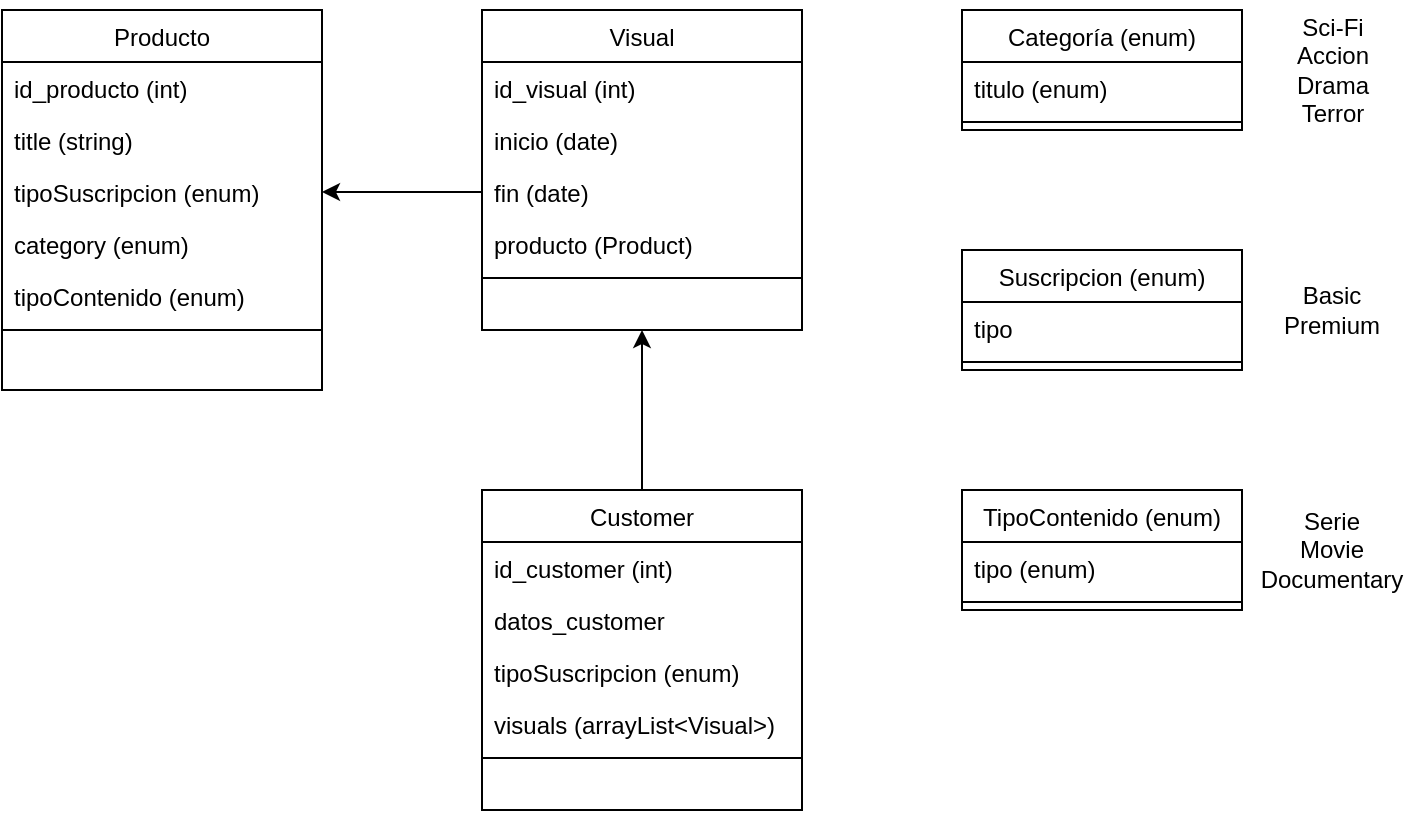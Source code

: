 <mxfile version="13.7.9" type="github">
  <diagram id="C5RBs43oDa-KdzZeNtuy" name="Page-1">
    <mxGraphModel dx="1550" dy="799" grid="1" gridSize="10" guides="1" tooltips="1" connect="1" arrows="1" fold="1" page="1" pageScale="1" pageWidth="1169" pageHeight="827" math="0" shadow="0">
      <root>
        <mxCell id="WIyWlLk6GJQsqaUBKTNV-0" />
        <mxCell id="WIyWlLk6GJQsqaUBKTNV-1" parent="WIyWlLk6GJQsqaUBKTNV-0" />
        <mxCell id="ZiFoNmsZpU-OU7fzBLYT-61" style="edgeStyle=orthogonalEdgeStyle;rounded=0;orthogonalLoop=1;jettySize=auto;html=1;exitX=0.5;exitY=0;exitDx=0;exitDy=0;entryX=0.5;entryY=1;entryDx=0;entryDy=0;" parent="WIyWlLk6GJQsqaUBKTNV-1" source="ZiFoNmsZpU-OU7fzBLYT-58" target="ZiFoNmsZpU-OU7fzBLYT-50" edge="1">
          <mxGeometry relative="1" as="geometry" />
        </mxCell>
        <mxCell id="ZiFoNmsZpU-OU7fzBLYT-65" value="&lt;div&gt;Sci-Fi&lt;/div&gt;&lt;div&gt;Accion&lt;/div&gt;&lt;div&gt;Drama&lt;/div&gt;&lt;div&gt;Terror&lt;br&gt;&lt;/div&gt;" style="text;html=1;strokeColor=none;fillColor=none;align=center;verticalAlign=middle;whiteSpace=wrap;rounded=0;" parent="WIyWlLk6GJQsqaUBKTNV-1" vertex="1">
          <mxGeometry x="717.5" y="115" width="55" height="70" as="geometry" />
        </mxCell>
        <mxCell id="qG1Iwb79NHpFp9lVlS5A-1" value="&lt;div&gt;Basic&lt;/div&gt;&lt;div&gt;Premium&lt;/div&gt;" style="text;html=1;strokeColor=none;fillColor=none;align=center;verticalAlign=middle;whiteSpace=wrap;rounded=0;" parent="WIyWlLk6GJQsqaUBKTNV-1" vertex="1">
          <mxGeometry x="710" y="250" width="70" height="40" as="geometry" />
        </mxCell>
        <mxCell id="ZiFoNmsZpU-OU7fzBLYT-53" style="edgeStyle=orthogonalEdgeStyle;rounded=0;orthogonalLoop=1;jettySize=auto;html=1;entryX=1;entryY=0.5;entryDx=0;entryDy=0;exitX=0;exitY=0.5;exitDx=0;exitDy=0;" parent="WIyWlLk6GJQsqaUBKTNV-1" source="ZiFoNmsZpU-OU7fzBLYT-55" target="ZiFoNmsZpU-OU7fzBLYT-67" edge="1">
          <mxGeometry relative="1" as="geometry">
            <mxPoint x="350" y="150" as="targetPoint" />
            <mxPoint x="340" y="200" as="sourcePoint" />
          </mxGeometry>
        </mxCell>
        <mxCell id="zkfFHV4jXpPFQw0GAbJ--0" value="Producto" style="swimlane;fontStyle=0;align=center;verticalAlign=top;childLayout=stackLayout;horizontal=1;startSize=26;horizontalStack=0;resizeParent=1;resizeLast=0;collapsible=1;marginBottom=0;rounded=0;shadow=0;strokeWidth=1;" parent="WIyWlLk6GJQsqaUBKTNV-1" vertex="1">
          <mxGeometry x="80" y="120" width="160" height="190" as="geometry">
            <mxRectangle x="230" y="140" width="160" height="26" as="alternateBounds" />
          </mxGeometry>
        </mxCell>
        <mxCell id="zkfFHV4jXpPFQw0GAbJ--1" value="id_producto (int)" style="text;align=left;verticalAlign=top;spacingLeft=4;spacingRight=4;overflow=hidden;rotatable=0;points=[[0,0.5],[1,0.5]];portConstraint=eastwest;" parent="zkfFHV4jXpPFQw0GAbJ--0" vertex="1">
          <mxGeometry y="26" width="160" height="26" as="geometry" />
        </mxCell>
        <mxCell id="_sBajtaxK4zDB-fEZhKN-2" value="title (string)" style="text;align=left;verticalAlign=top;spacingLeft=4;spacingRight=4;overflow=hidden;rotatable=0;points=[[0,0.5],[1,0.5]];portConstraint=eastwest;" vertex="1" parent="zkfFHV4jXpPFQw0GAbJ--0">
          <mxGeometry y="52" width="160" height="26" as="geometry" />
        </mxCell>
        <mxCell id="ZiFoNmsZpU-OU7fzBLYT-67" value="tipoSuscripcion (enum)" style="text;align=left;verticalAlign=top;spacingLeft=4;spacingRight=4;overflow=hidden;rotatable=0;points=[[0,0.5],[1,0.5]];portConstraint=eastwest;" parent="zkfFHV4jXpPFQw0GAbJ--0" vertex="1">
          <mxGeometry y="78" width="160" height="26" as="geometry" />
        </mxCell>
        <mxCell id="_sBajtaxK4zDB-fEZhKN-3" value="category (enum)" style="text;align=left;verticalAlign=top;spacingLeft=4;spacingRight=4;overflow=hidden;rotatable=0;points=[[0,0.5],[1,0.5]];portConstraint=eastwest;" vertex="1" parent="zkfFHV4jXpPFQw0GAbJ--0">
          <mxGeometry y="104" width="160" height="26" as="geometry" />
        </mxCell>
        <mxCell id="_sBajtaxK4zDB-fEZhKN-4" value="tipoContenido (enum)" style="text;align=left;verticalAlign=top;spacingLeft=4;spacingRight=4;overflow=hidden;rotatable=0;points=[[0,0.5],[1,0.5]];portConstraint=eastwest;" vertex="1" parent="zkfFHV4jXpPFQw0GAbJ--0">
          <mxGeometry y="130" width="160" height="26" as="geometry" />
        </mxCell>
        <mxCell id="zkfFHV4jXpPFQw0GAbJ--4" value="" style="line;html=1;strokeWidth=1;align=left;verticalAlign=middle;spacingTop=-1;spacingLeft=3;spacingRight=3;rotatable=0;labelPosition=right;points=[];portConstraint=eastwest;" parent="zkfFHV4jXpPFQw0GAbJ--0" vertex="1">
          <mxGeometry y="156" width="160" height="8" as="geometry" />
        </mxCell>
        <mxCell id="ZiFoNmsZpU-OU7fzBLYT-50" value="Visual" style="swimlane;fontStyle=0;align=center;verticalAlign=top;childLayout=stackLayout;horizontal=1;startSize=26;horizontalStack=0;resizeParent=1;resizeLast=0;collapsible=1;marginBottom=0;rounded=0;shadow=0;strokeWidth=1;" parent="WIyWlLk6GJQsqaUBKTNV-1" vertex="1">
          <mxGeometry x="320" y="120" width="160" height="160" as="geometry">
            <mxRectangle x="230" y="140" width="160" height="26" as="alternateBounds" />
          </mxGeometry>
        </mxCell>
        <mxCell id="ZiFoNmsZpU-OU7fzBLYT-51" value="id_visual (int)" style="text;align=left;verticalAlign=top;spacingLeft=4;spacingRight=4;overflow=hidden;rotatable=0;points=[[0,0.5],[1,0.5]];portConstraint=eastwest;" parent="ZiFoNmsZpU-OU7fzBLYT-50" vertex="1">
          <mxGeometry y="26" width="160" height="26" as="geometry" />
        </mxCell>
        <mxCell id="ZiFoNmsZpU-OU7fzBLYT-54" value="inicio (date)" style="text;align=left;verticalAlign=top;spacingLeft=4;spacingRight=4;overflow=hidden;rotatable=0;points=[[0,0.5],[1,0.5]];portConstraint=eastwest;" parent="ZiFoNmsZpU-OU7fzBLYT-50" vertex="1">
          <mxGeometry y="52" width="160" height="26" as="geometry" />
        </mxCell>
        <mxCell id="ZiFoNmsZpU-OU7fzBLYT-55" value="fin (date)" style="text;align=left;verticalAlign=top;spacingLeft=4;spacingRight=4;overflow=hidden;rotatable=0;points=[[0,0.5],[1,0.5]];portConstraint=eastwest;" parent="ZiFoNmsZpU-OU7fzBLYT-50" vertex="1">
          <mxGeometry y="78" width="160" height="26" as="geometry" />
        </mxCell>
        <mxCell id="ZiFoNmsZpU-OU7fzBLYT-56" value="producto (Product)" style="text;align=left;verticalAlign=top;spacingLeft=4;spacingRight=4;overflow=hidden;rotatable=0;points=[[0,0.5],[1,0.5]];portConstraint=eastwest;" parent="ZiFoNmsZpU-OU7fzBLYT-50" vertex="1">
          <mxGeometry y="104" width="160" height="26" as="geometry" />
        </mxCell>
        <mxCell id="ZiFoNmsZpU-OU7fzBLYT-52" value="" style="line;html=1;strokeWidth=1;align=left;verticalAlign=middle;spacingTop=-1;spacingLeft=3;spacingRight=3;rotatable=0;labelPosition=right;points=[];portConstraint=eastwest;" parent="ZiFoNmsZpU-OU7fzBLYT-50" vertex="1">
          <mxGeometry y="130" width="160" height="8" as="geometry" />
        </mxCell>
        <mxCell id="ZiFoNmsZpU-OU7fzBLYT-58" value="Customer" style="swimlane;fontStyle=0;align=center;verticalAlign=top;childLayout=stackLayout;horizontal=1;startSize=26;horizontalStack=0;resizeParent=1;resizeLast=0;collapsible=1;marginBottom=0;rounded=0;shadow=0;strokeWidth=1;" parent="WIyWlLk6GJQsqaUBKTNV-1" vertex="1">
          <mxGeometry x="320" y="360" width="160" height="160" as="geometry">
            <mxRectangle x="230" y="140" width="160" height="26" as="alternateBounds" />
          </mxGeometry>
        </mxCell>
        <mxCell id="ZiFoNmsZpU-OU7fzBLYT-59" value="id_customer (int)" style="text;align=left;verticalAlign=top;spacingLeft=4;spacingRight=4;overflow=hidden;rotatable=0;points=[[0,0.5],[1,0.5]];portConstraint=eastwest;" parent="ZiFoNmsZpU-OU7fzBLYT-58" vertex="1">
          <mxGeometry y="26" width="160" height="26" as="geometry" />
        </mxCell>
        <mxCell id="qG1Iwb79NHpFp9lVlS5A-2" value="datos_customer" style="text;align=left;verticalAlign=top;spacingLeft=4;spacingRight=4;overflow=hidden;rotatable=0;points=[[0,0.5],[1,0.5]];portConstraint=eastwest;" parent="ZiFoNmsZpU-OU7fzBLYT-58" vertex="1">
          <mxGeometry y="52" width="160" height="26" as="geometry" />
        </mxCell>
        <mxCell id="qG1Iwb79NHpFp9lVlS5A-3" value="tipoSuscripcion (enum)" style="text;align=left;verticalAlign=top;spacingLeft=4;spacingRight=4;overflow=hidden;rotatable=0;points=[[0,0.5],[1,0.5]];portConstraint=eastwest;" parent="ZiFoNmsZpU-OU7fzBLYT-58" vertex="1">
          <mxGeometry y="78" width="160" height="26" as="geometry" />
        </mxCell>
        <mxCell id="qG1Iwb79NHpFp9lVlS5A-4" value="visuals (arrayList&lt;Visual&gt;)" style="text;align=left;verticalAlign=top;spacingLeft=4;spacingRight=4;overflow=hidden;rotatable=0;points=[[0,0.5],[1,0.5]];portConstraint=eastwest;" parent="ZiFoNmsZpU-OU7fzBLYT-58" vertex="1">
          <mxGeometry y="104" width="160" height="26" as="geometry" />
        </mxCell>
        <mxCell id="ZiFoNmsZpU-OU7fzBLYT-60" value="" style="line;html=1;strokeWidth=1;align=left;verticalAlign=middle;spacingTop=-1;spacingLeft=3;spacingRight=3;rotatable=0;labelPosition=right;points=[];portConstraint=eastwest;" parent="ZiFoNmsZpU-OU7fzBLYT-58" vertex="1">
          <mxGeometry y="130" width="160" height="8" as="geometry" />
        </mxCell>
        <mxCell id="_sBajtaxK4zDB-fEZhKN-5" value="&lt;div&gt;Serie&lt;/div&gt;&lt;div&gt;Movie&lt;/div&gt;&lt;div&gt;Documentary&lt;/div&gt;" style="text;html=1;strokeColor=none;fillColor=none;align=center;verticalAlign=middle;whiteSpace=wrap;rounded=0;" vertex="1" parent="WIyWlLk6GJQsqaUBKTNV-1">
          <mxGeometry x="705" y="355" width="80" height="70" as="geometry" />
        </mxCell>
        <mxCell id="ZiFoNmsZpU-OU7fzBLYT-31" value="Categoría (enum)" style="swimlane;fontStyle=0;align=center;verticalAlign=top;childLayout=stackLayout;horizontal=1;startSize=26;horizontalStack=0;resizeParent=1;resizeLast=0;collapsible=1;marginBottom=0;rounded=0;shadow=0;strokeWidth=1;" parent="WIyWlLk6GJQsqaUBKTNV-1" vertex="1">
          <mxGeometry x="560" y="120" width="140" height="60" as="geometry">
            <mxRectangle x="230" y="140" width="160" height="26" as="alternateBounds" />
          </mxGeometry>
        </mxCell>
        <mxCell id="ZiFoNmsZpU-OU7fzBLYT-32" value="titulo (enum)" style="text;align=left;verticalAlign=top;spacingLeft=4;spacingRight=4;overflow=hidden;rotatable=0;points=[[0,0.5],[1,0.5]];portConstraint=eastwest;" parent="ZiFoNmsZpU-OU7fzBLYT-31" vertex="1">
          <mxGeometry y="26" width="140" height="26" as="geometry" />
        </mxCell>
        <mxCell id="ZiFoNmsZpU-OU7fzBLYT-33" value="" style="line;html=1;strokeWidth=1;align=left;verticalAlign=middle;spacingTop=-1;spacingLeft=3;spacingRight=3;rotatable=0;labelPosition=right;points=[];portConstraint=eastwest;" parent="ZiFoNmsZpU-OU7fzBLYT-31" vertex="1">
          <mxGeometry y="52" width="140" height="8" as="geometry" />
        </mxCell>
        <mxCell id="ZiFoNmsZpU-OU7fzBLYT-62" value="Suscripcion (enum)" style="swimlane;fontStyle=0;align=center;verticalAlign=top;childLayout=stackLayout;horizontal=1;startSize=26;horizontalStack=0;resizeParent=1;resizeLast=0;collapsible=1;marginBottom=0;rounded=0;shadow=0;strokeWidth=1;" parent="WIyWlLk6GJQsqaUBKTNV-1" vertex="1">
          <mxGeometry x="560" y="240" width="140" height="60" as="geometry">
            <mxRectangle x="230" y="140" width="160" height="26" as="alternateBounds" />
          </mxGeometry>
        </mxCell>
        <mxCell id="ZiFoNmsZpU-OU7fzBLYT-66" value="tipo" style="text;align=left;verticalAlign=top;spacingLeft=4;spacingRight=4;overflow=hidden;rotatable=0;points=[[0,0.5],[1,0.5]];portConstraint=eastwest;" parent="ZiFoNmsZpU-OU7fzBLYT-62" vertex="1">
          <mxGeometry y="26" width="140" height="26" as="geometry" />
        </mxCell>
        <mxCell id="ZiFoNmsZpU-OU7fzBLYT-64" value="" style="line;html=1;strokeWidth=1;align=left;verticalAlign=middle;spacingTop=-1;spacingLeft=3;spacingRight=3;rotatable=0;labelPosition=right;points=[];portConstraint=eastwest;" parent="ZiFoNmsZpU-OU7fzBLYT-62" vertex="1">
          <mxGeometry y="52" width="140" height="8" as="geometry" />
        </mxCell>
        <mxCell id="_sBajtaxK4zDB-fEZhKN-6" value="TipoContenido (enum)" style="swimlane;fontStyle=0;align=center;verticalAlign=top;childLayout=stackLayout;horizontal=1;startSize=26;horizontalStack=0;resizeParent=1;resizeLast=0;collapsible=1;marginBottom=0;rounded=0;shadow=0;strokeWidth=1;" vertex="1" parent="WIyWlLk6GJQsqaUBKTNV-1">
          <mxGeometry x="560" y="360" width="140" height="60" as="geometry">
            <mxRectangle x="230" y="140" width="160" height="26" as="alternateBounds" />
          </mxGeometry>
        </mxCell>
        <mxCell id="_sBajtaxK4zDB-fEZhKN-7" value="tipo (enum)" style="text;align=left;verticalAlign=top;spacingLeft=4;spacingRight=4;overflow=hidden;rotatable=0;points=[[0,0.5],[1,0.5]];portConstraint=eastwest;" vertex="1" parent="_sBajtaxK4zDB-fEZhKN-6">
          <mxGeometry y="26" width="140" height="26" as="geometry" />
        </mxCell>
        <mxCell id="_sBajtaxK4zDB-fEZhKN-8" value="" style="line;html=1;strokeWidth=1;align=left;verticalAlign=middle;spacingTop=-1;spacingLeft=3;spacingRight=3;rotatable=0;labelPosition=right;points=[];portConstraint=eastwest;" vertex="1" parent="_sBajtaxK4zDB-fEZhKN-6">
          <mxGeometry y="52" width="140" height="8" as="geometry" />
        </mxCell>
      </root>
    </mxGraphModel>
  </diagram>
</mxfile>
